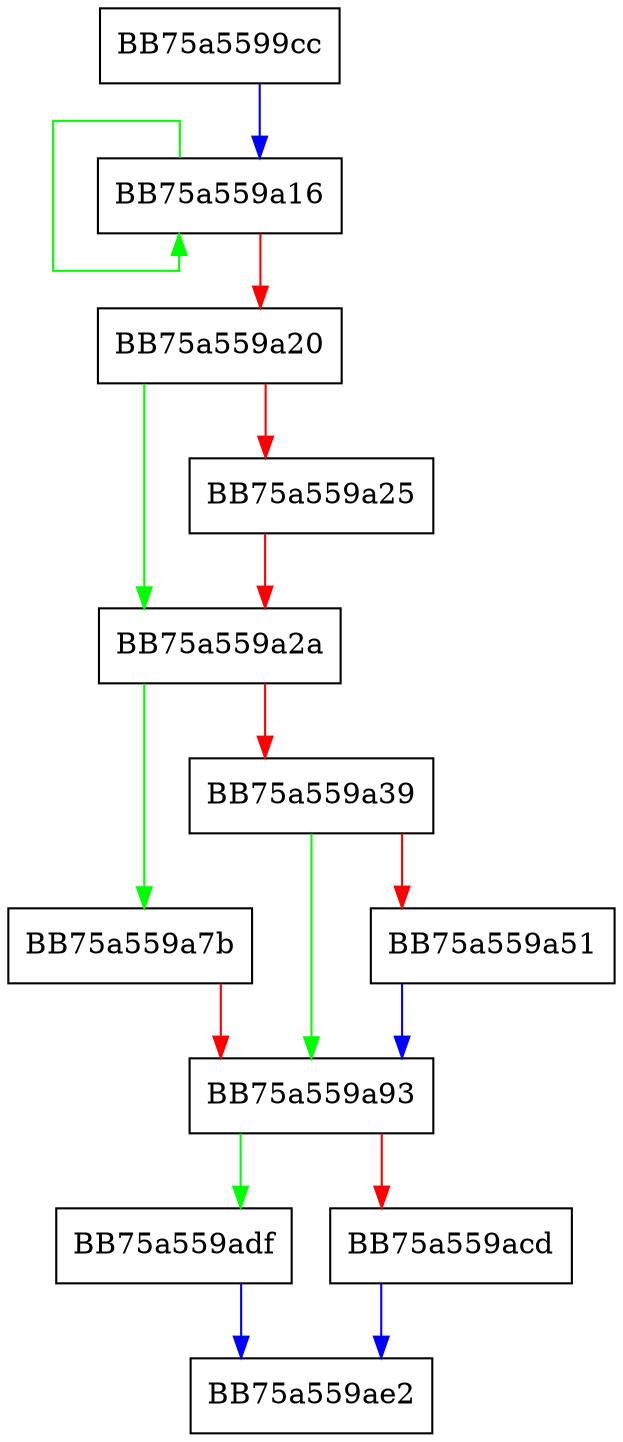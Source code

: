 digraph GetFirst {
  node [shape="box"];
  graph [splines=ortho];
  BB75a5599cc -> BB75a559a16 [color="blue"];
  BB75a559a16 -> BB75a559a16 [color="green"];
  BB75a559a16 -> BB75a559a20 [color="red"];
  BB75a559a20 -> BB75a559a2a [color="green"];
  BB75a559a20 -> BB75a559a25 [color="red"];
  BB75a559a25 -> BB75a559a2a [color="red"];
  BB75a559a2a -> BB75a559a7b [color="green"];
  BB75a559a2a -> BB75a559a39 [color="red"];
  BB75a559a39 -> BB75a559a93 [color="green"];
  BB75a559a39 -> BB75a559a51 [color="red"];
  BB75a559a51 -> BB75a559a93 [color="blue"];
  BB75a559a7b -> BB75a559a93 [color="red"];
  BB75a559a93 -> BB75a559adf [color="green"];
  BB75a559a93 -> BB75a559acd [color="red"];
  BB75a559acd -> BB75a559ae2 [color="blue"];
  BB75a559adf -> BB75a559ae2 [color="blue"];
}